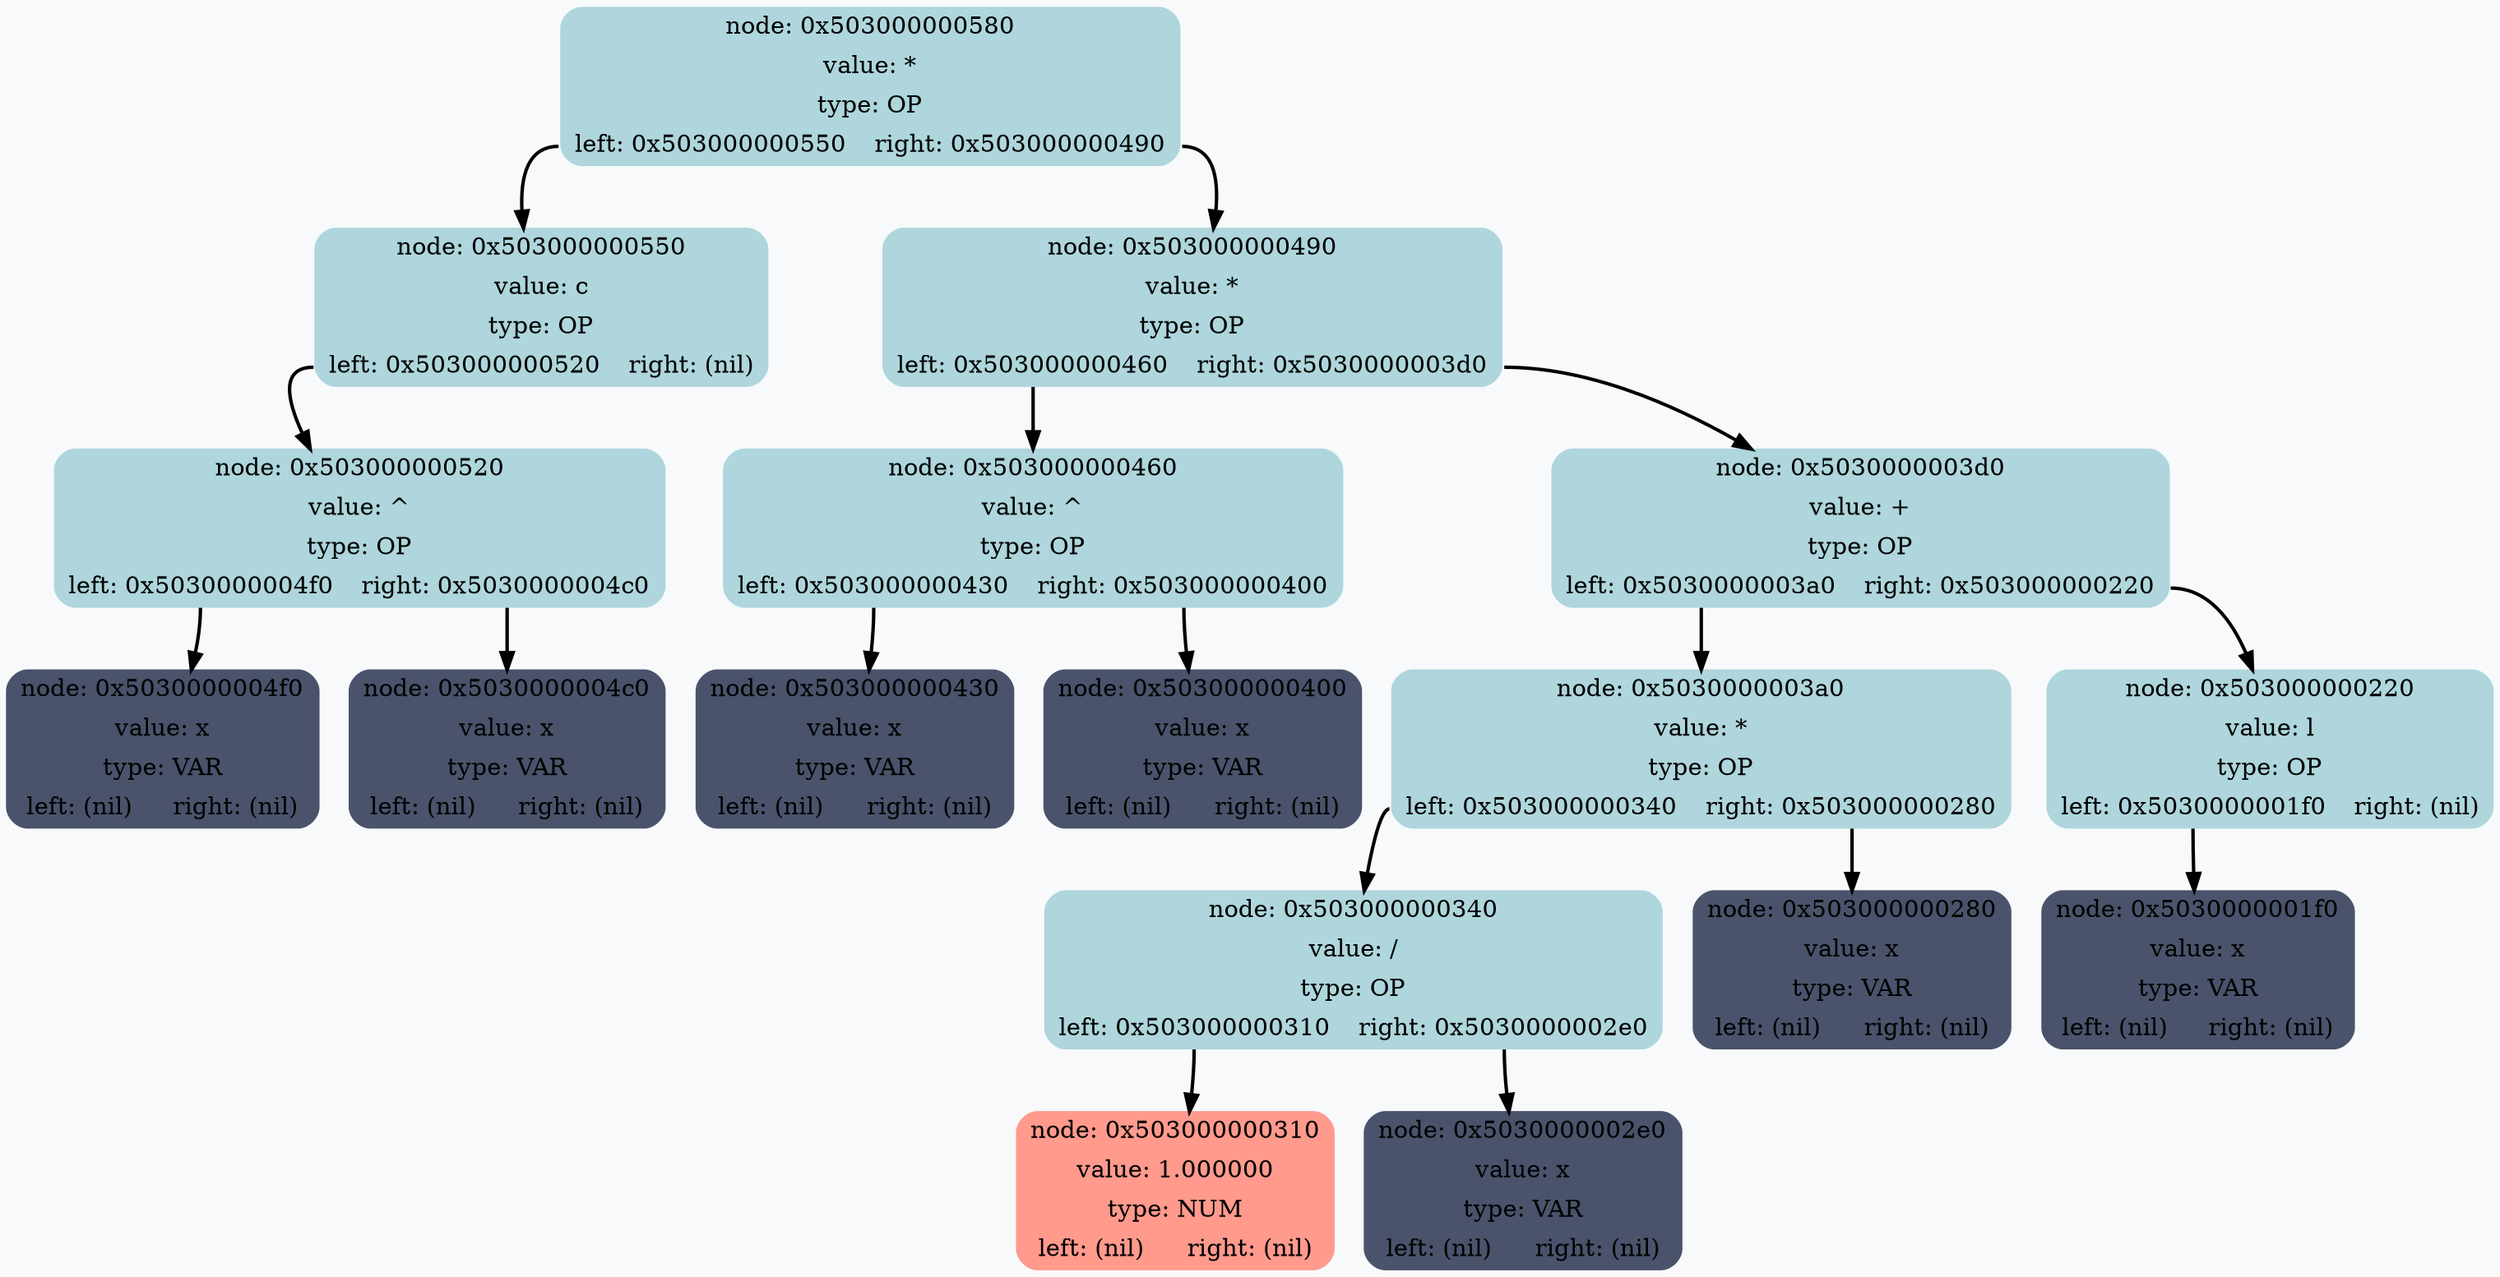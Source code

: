 digraph G {
	rankdir = HR;
	bgcolor="#F7F9FB"
	 node0x503000000580 [shape=Mrecord; style=filled; color="#aed6dc"; label =  "{node: 0x503000000580 | value: * | type: OP | {<left>left: 0x503000000550 | <right>right: 0x503000000490}  }" ];
	 node0x503000000580:<left> -> node0x503000000550 [style=bold; weight=1000; ];
	 node0x503000000580:<right> -> node0x503000000490 [style=bold; weight=1000; ];
	 node0x503000000550 [shape=Mrecord; style=filled; color="#aed6dc"; label =  "{node: 0x503000000550 | value: c | type: OP | {<left>left: 0x503000000520 | <right>right: (nil)}  }" ];
	 node0x503000000550:<left> -> node0x503000000520 [style=bold; weight=1000; ];
	 node0x503000000520 [shape=Mrecord; style=filled; color="#aed6dc"; label =  "{node: 0x503000000520 | value: ^ | type: OP | {<left>left: 0x5030000004f0 | <right>right: 0x5030000004c0}  }" ];
	 node0x503000000520:<left> -> node0x5030000004f0 [style=bold; weight=1000; ];
	 node0x503000000520:<right> -> node0x5030000004c0 [style=bold; weight=1000; ];
	 node0x5030000004f0 [shape=Mrecord; style=filled; color="#4a536b"; label =  "{node: 0x5030000004f0 | value: x | type: VAR | {<left>left: (nil) | <right>right: (nil)}  }" ];
	 node0x5030000004c0 [shape=Mrecord; style=filled; color="#4a536b"; label =  "{node: 0x5030000004c0 | value: x | type: VAR | {<left>left: (nil) | <right>right: (nil)}  }" ];
	 node0x503000000490 [shape=Mrecord; style=filled; color="#aed6dc"; label =  "{node: 0x503000000490 | value: * | type: OP | {<left>left: 0x503000000460 | <right>right: 0x5030000003d0}  }" ];
	 node0x503000000490:<left> -> node0x503000000460 [style=bold; weight=1000; ];
	 node0x503000000490:<right> -> node0x5030000003d0 [style=bold; weight=1000; ];
	 node0x503000000460 [shape=Mrecord; style=filled; color="#aed6dc"; label =  "{node: 0x503000000460 | value: ^ | type: OP | {<left>left: 0x503000000430 | <right>right: 0x503000000400}  }" ];
	 node0x503000000460:<left> -> node0x503000000430 [style=bold; weight=1000; ];
	 node0x503000000460:<right> -> node0x503000000400 [style=bold; weight=1000; ];
	 node0x503000000430 [shape=Mrecord; style=filled; color="#4a536b"; label =  "{node: 0x503000000430 | value: x | type: VAR | {<left>left: (nil) | <right>right: (nil)}  }" ];
	 node0x503000000400 [shape=Mrecord; style=filled; color="#4a536b"; label =  "{node: 0x503000000400 | value: x | type: VAR | {<left>left: (nil) | <right>right: (nil)}  }" ];
	 node0x5030000003d0 [shape=Mrecord; style=filled; color="#aed6dc"; label =  "{node: 0x5030000003d0 | value: + | type: OP | {<left>left: 0x5030000003a0 | <right>right: 0x503000000220}  }" ];
	 node0x5030000003d0:<left> -> node0x5030000003a0 [style=bold; weight=1000; ];
	 node0x5030000003d0:<right> -> node0x503000000220 [style=bold; weight=1000; ];
	 node0x5030000003a0 [shape=Mrecord; style=filled; color="#aed6dc"; label =  "{node: 0x5030000003a0 | value: * | type: OP | {<left>left: 0x503000000340 | <right>right: 0x503000000280}  }" ];
	 node0x5030000003a0:<left> -> node0x503000000340 [style=bold; weight=1000; ];
	 node0x5030000003a0:<right> -> node0x503000000280 [style=bold; weight=1000; ];
	 node0x503000000340 [shape=Mrecord; style=filled; color="#aed6dc"; label =  "{node: 0x503000000340 | value: / | type: OP | {<left>left: 0x503000000310 | <right>right: 0x5030000002e0}  }" ];
	 node0x503000000340:<left> -> node0x503000000310 [style=bold; weight=1000; ];
	 node0x503000000340:<right> -> node0x5030000002e0 [style=bold; weight=1000; ];
	 node0x503000000310 [shape=Mrecord; style=filled; color="#ff9a8d"; label =  "{node: 0x503000000310 | value: 1.000000 | type: NUM | {<left>left: (nil) | <right>right: (nil)}  }" ];
	 node0x5030000002e0 [shape=Mrecord; style=filled; color="#4a536b"; label =  "{node: 0x5030000002e0 | value: x | type: VAR | {<left>left: (nil) | <right>right: (nil)}  }" ];
	 node0x503000000280 [shape=Mrecord; style=filled; color="#4a536b"; label =  "{node: 0x503000000280 | value: x | type: VAR | {<left>left: (nil) | <right>right: (nil)}  }" ];
	 node0x503000000220 [shape=Mrecord; style=filled; color="#aed6dc"; label =  "{node: 0x503000000220 | value: l | type: OP | {<left>left: 0x5030000001f0 | <right>right: (nil)}  }" ];
	 node0x503000000220:<left> -> node0x5030000001f0 [style=bold; weight=1000; ];
	 node0x5030000001f0 [shape=Mrecord; style=filled; color="#4a536b"; label =  "{node: 0x5030000001f0 | value: x | type: VAR | {<left>left: (nil) | <right>right: (nil)}  }" ];
}
